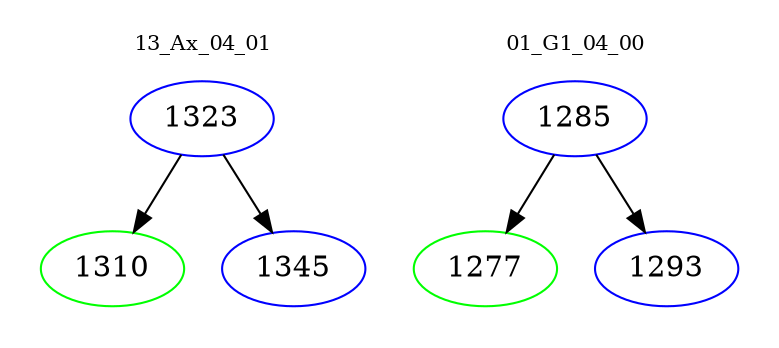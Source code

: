 digraph{
subgraph cluster_0 {
color = white
label = "13_Ax_04_01";
fontsize=10;
T0_1323 [label="1323", color="blue"]
T0_1323 -> T0_1310 [color="black"]
T0_1310 [label="1310", color="green"]
T0_1323 -> T0_1345 [color="black"]
T0_1345 [label="1345", color="blue"]
}
subgraph cluster_1 {
color = white
label = "01_G1_04_00";
fontsize=10;
T1_1285 [label="1285", color="blue"]
T1_1285 -> T1_1277 [color="black"]
T1_1277 [label="1277", color="green"]
T1_1285 -> T1_1293 [color="black"]
T1_1293 [label="1293", color="blue"]
}
}
